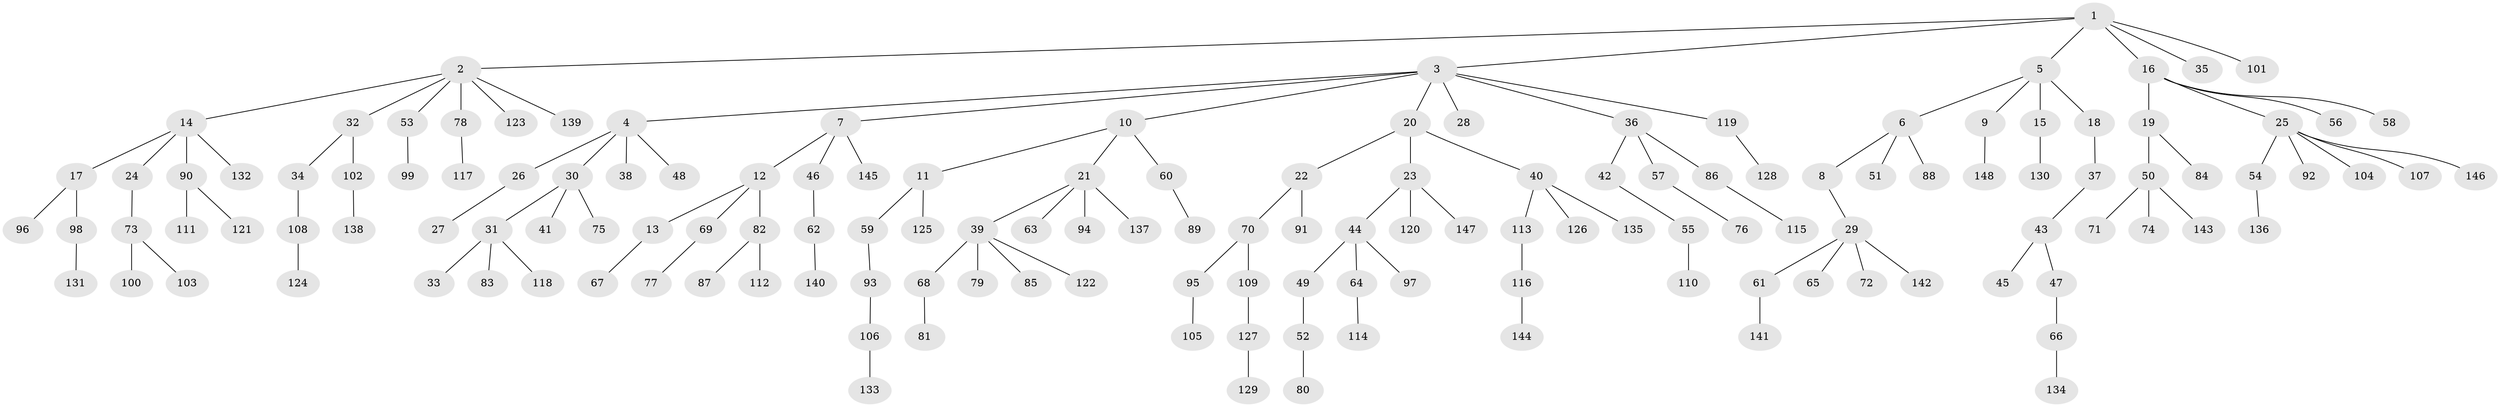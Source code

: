 // coarse degree distribution, {12: 0.009708737864077669, 10: 0.009708737864077669, 7: 0.019417475728155338, 5: 0.02912621359223301, 3: 0.08737864077669903, 2: 0.18446601941747573, 1: 0.6019417475728155, 4: 0.04854368932038835, 6: 0.009708737864077669}
// Generated by graph-tools (version 1.1) at 2025/24/03/03/25 07:24:08]
// undirected, 148 vertices, 147 edges
graph export_dot {
graph [start="1"]
  node [color=gray90,style=filled];
  1;
  2;
  3;
  4;
  5;
  6;
  7;
  8;
  9;
  10;
  11;
  12;
  13;
  14;
  15;
  16;
  17;
  18;
  19;
  20;
  21;
  22;
  23;
  24;
  25;
  26;
  27;
  28;
  29;
  30;
  31;
  32;
  33;
  34;
  35;
  36;
  37;
  38;
  39;
  40;
  41;
  42;
  43;
  44;
  45;
  46;
  47;
  48;
  49;
  50;
  51;
  52;
  53;
  54;
  55;
  56;
  57;
  58;
  59;
  60;
  61;
  62;
  63;
  64;
  65;
  66;
  67;
  68;
  69;
  70;
  71;
  72;
  73;
  74;
  75;
  76;
  77;
  78;
  79;
  80;
  81;
  82;
  83;
  84;
  85;
  86;
  87;
  88;
  89;
  90;
  91;
  92;
  93;
  94;
  95;
  96;
  97;
  98;
  99;
  100;
  101;
  102;
  103;
  104;
  105;
  106;
  107;
  108;
  109;
  110;
  111;
  112;
  113;
  114;
  115;
  116;
  117;
  118;
  119;
  120;
  121;
  122;
  123;
  124;
  125;
  126;
  127;
  128;
  129;
  130;
  131;
  132;
  133;
  134;
  135;
  136;
  137;
  138;
  139;
  140;
  141;
  142;
  143;
  144;
  145;
  146;
  147;
  148;
  1 -- 2;
  1 -- 3;
  1 -- 5;
  1 -- 16;
  1 -- 35;
  1 -- 101;
  2 -- 14;
  2 -- 32;
  2 -- 53;
  2 -- 78;
  2 -- 123;
  2 -- 139;
  3 -- 4;
  3 -- 7;
  3 -- 10;
  3 -- 20;
  3 -- 28;
  3 -- 36;
  3 -- 119;
  4 -- 26;
  4 -- 30;
  4 -- 38;
  4 -- 48;
  5 -- 6;
  5 -- 9;
  5 -- 15;
  5 -- 18;
  6 -- 8;
  6 -- 51;
  6 -- 88;
  7 -- 12;
  7 -- 46;
  7 -- 145;
  8 -- 29;
  9 -- 148;
  10 -- 11;
  10 -- 21;
  10 -- 60;
  11 -- 59;
  11 -- 125;
  12 -- 13;
  12 -- 69;
  12 -- 82;
  13 -- 67;
  14 -- 17;
  14 -- 24;
  14 -- 90;
  14 -- 132;
  15 -- 130;
  16 -- 19;
  16 -- 25;
  16 -- 56;
  16 -- 58;
  17 -- 96;
  17 -- 98;
  18 -- 37;
  19 -- 50;
  19 -- 84;
  20 -- 22;
  20 -- 23;
  20 -- 40;
  21 -- 39;
  21 -- 63;
  21 -- 94;
  21 -- 137;
  22 -- 70;
  22 -- 91;
  23 -- 44;
  23 -- 120;
  23 -- 147;
  24 -- 73;
  25 -- 54;
  25 -- 92;
  25 -- 104;
  25 -- 107;
  25 -- 146;
  26 -- 27;
  29 -- 61;
  29 -- 65;
  29 -- 72;
  29 -- 142;
  30 -- 31;
  30 -- 41;
  30 -- 75;
  31 -- 33;
  31 -- 83;
  31 -- 118;
  32 -- 34;
  32 -- 102;
  34 -- 108;
  36 -- 42;
  36 -- 57;
  36 -- 86;
  37 -- 43;
  39 -- 68;
  39 -- 79;
  39 -- 85;
  39 -- 122;
  40 -- 113;
  40 -- 126;
  40 -- 135;
  42 -- 55;
  43 -- 45;
  43 -- 47;
  44 -- 49;
  44 -- 64;
  44 -- 97;
  46 -- 62;
  47 -- 66;
  49 -- 52;
  50 -- 71;
  50 -- 74;
  50 -- 143;
  52 -- 80;
  53 -- 99;
  54 -- 136;
  55 -- 110;
  57 -- 76;
  59 -- 93;
  60 -- 89;
  61 -- 141;
  62 -- 140;
  64 -- 114;
  66 -- 134;
  68 -- 81;
  69 -- 77;
  70 -- 95;
  70 -- 109;
  73 -- 100;
  73 -- 103;
  78 -- 117;
  82 -- 87;
  82 -- 112;
  86 -- 115;
  90 -- 111;
  90 -- 121;
  93 -- 106;
  95 -- 105;
  98 -- 131;
  102 -- 138;
  106 -- 133;
  108 -- 124;
  109 -- 127;
  113 -- 116;
  116 -- 144;
  119 -- 128;
  127 -- 129;
}

